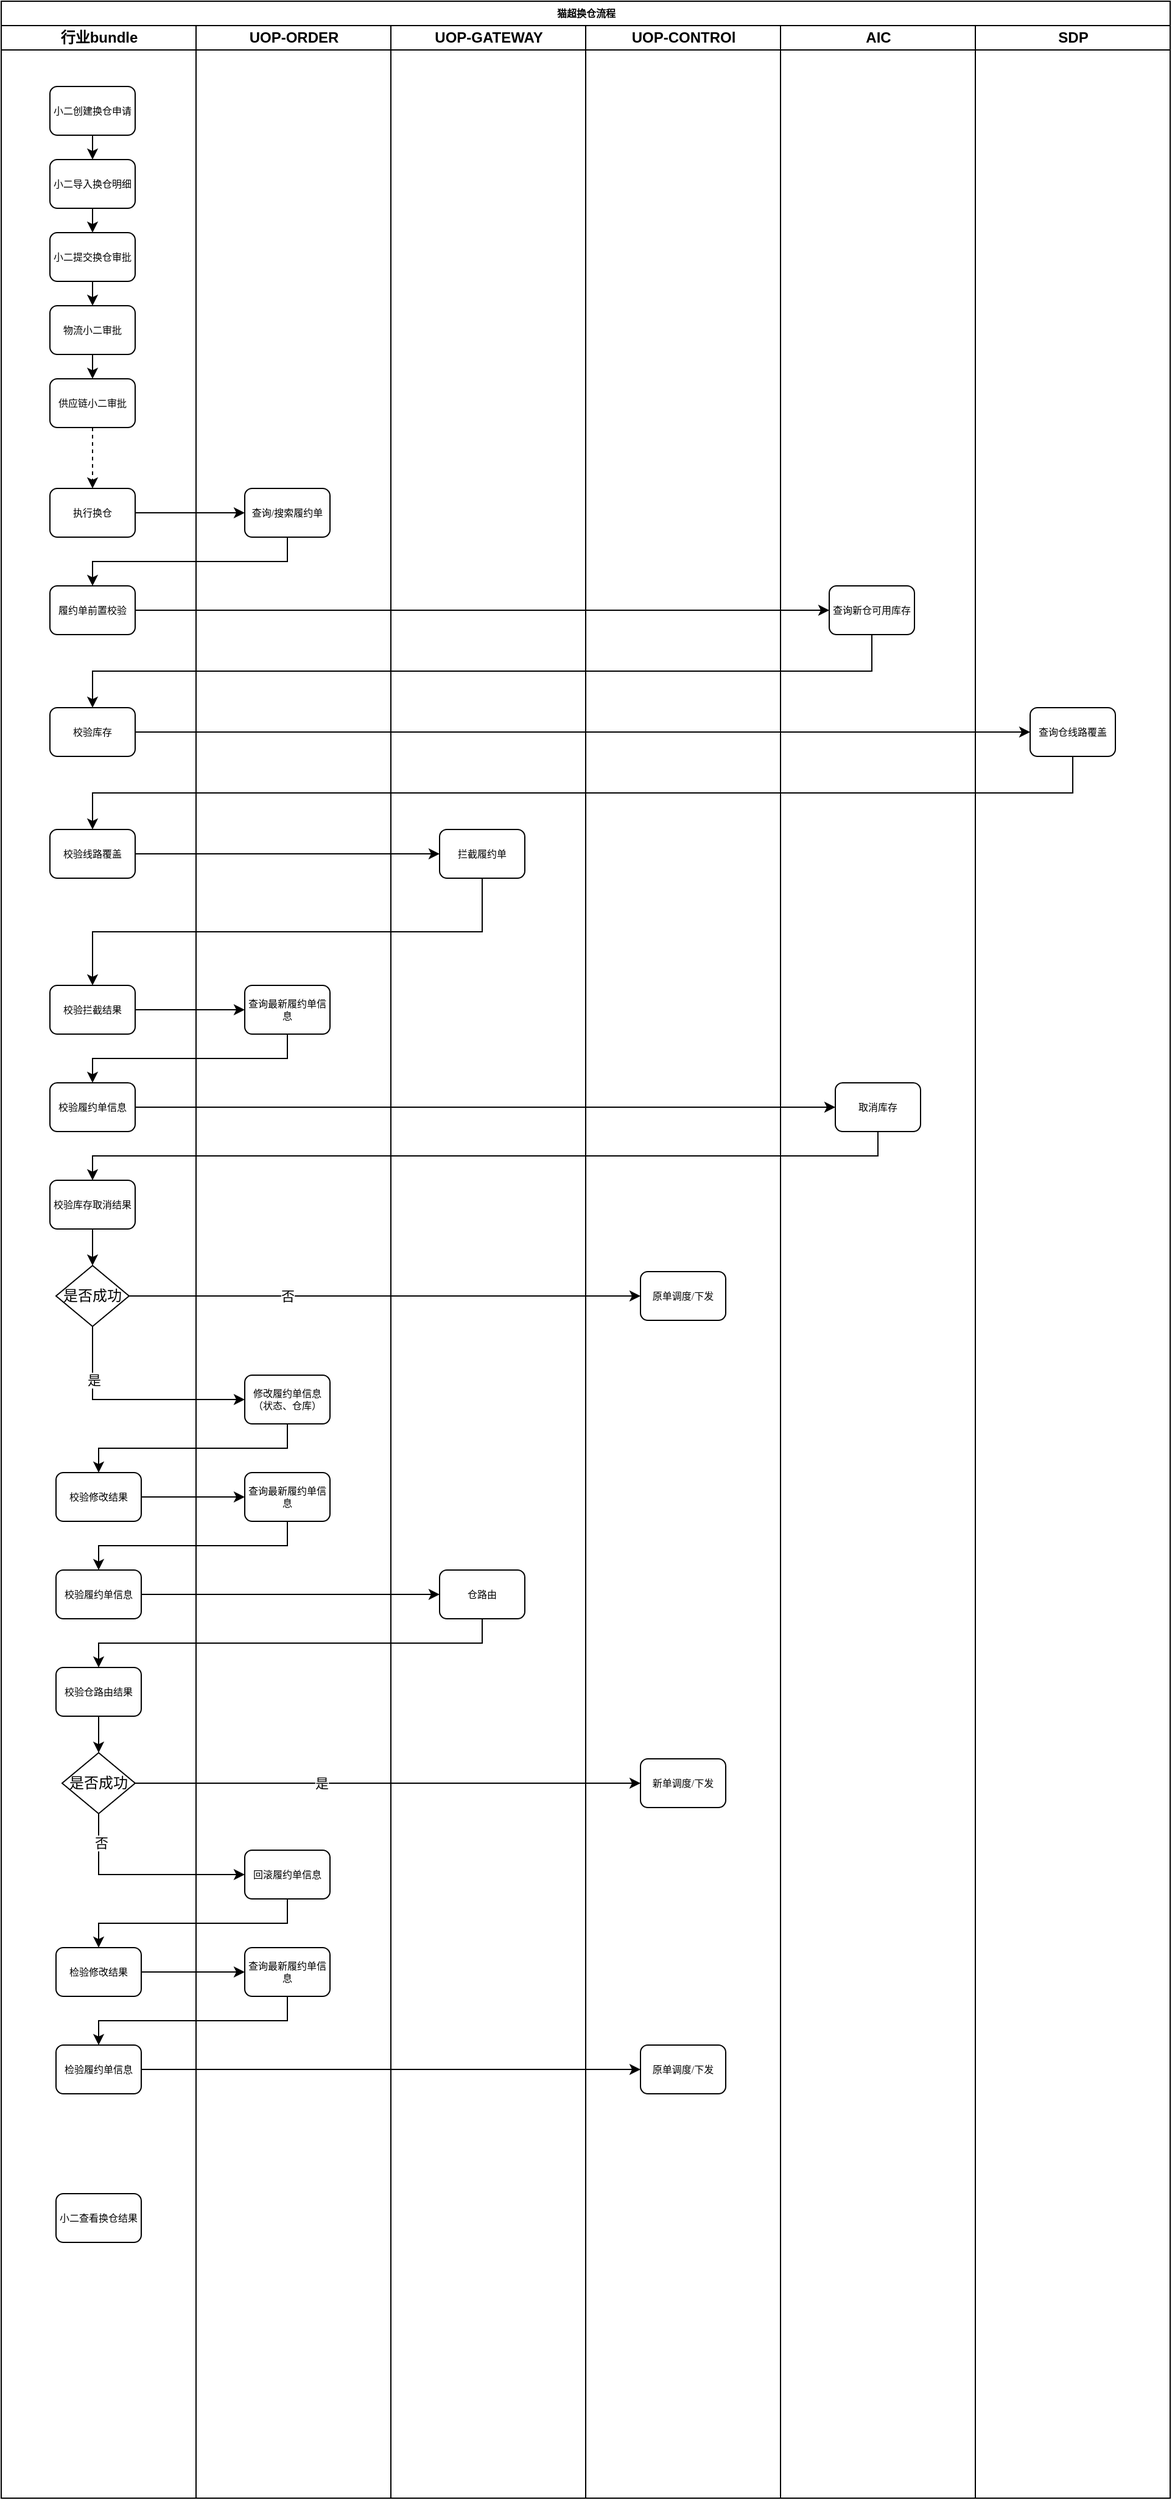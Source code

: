 <mxfile version="18.0.3" type="github">
  <diagram name="Page-1" id="74e2e168-ea6b-b213-b513-2b3c1d86103e">
    <mxGraphModel dx="1298" dy="826" grid="1" gridSize="10" guides="1" tooltips="1" connect="1" arrows="1" fold="1" page="1" pageScale="1" pageWidth="4681" pageHeight="3300" background="none" math="0" shadow="0">
      <root>
        <mxCell id="0" />
        <mxCell id="1" parent="0" />
        <mxCell id="77e6c97f196da883-1" value="猫超换仓流程" style="swimlane;html=1;childLayout=stackLayout;startSize=20;rounded=0;shadow=0;labelBackgroundColor=none;strokeWidth=1;fontFamily=Verdana;fontSize=8;align=center;" parent="1" vertex="1">
          <mxGeometry x="70" y="40" width="960" height="2050" as="geometry" />
        </mxCell>
        <mxCell id="77e6c97f196da883-2" value="行业bundle" style="swimlane;html=1;startSize=20;" parent="77e6c97f196da883-1" vertex="1">
          <mxGeometry y="20" width="160" height="2030" as="geometry" />
        </mxCell>
        <mxCell id="fQ6X1i2hyCeFsSE2rYZc-5" style="edgeStyle=orthogonalEdgeStyle;rounded=0;orthogonalLoop=1;jettySize=auto;html=1;exitX=0.5;exitY=1;exitDx=0;exitDy=0;entryX=0.5;entryY=0;entryDx=0;entryDy=0;" edge="1" parent="77e6c97f196da883-2" source="77e6c97f196da883-12" target="fQ6X1i2hyCeFsSE2rYZc-1">
          <mxGeometry relative="1" as="geometry" />
        </mxCell>
        <mxCell id="77e6c97f196da883-12" value="小二创建换仓申请" style="rounded=1;whiteSpace=wrap;html=1;shadow=0;labelBackgroundColor=none;strokeWidth=1;fontFamily=Verdana;fontSize=8;align=center;" parent="77e6c97f196da883-2" vertex="1">
          <mxGeometry x="40" y="50" width="70" height="40" as="geometry" />
        </mxCell>
        <mxCell id="fQ6X1i2hyCeFsSE2rYZc-6" style="edgeStyle=orthogonalEdgeStyle;rounded=0;orthogonalLoop=1;jettySize=auto;html=1;exitX=0.5;exitY=1;exitDx=0;exitDy=0;entryX=0.5;entryY=0;entryDx=0;entryDy=0;" edge="1" parent="77e6c97f196da883-2" source="fQ6X1i2hyCeFsSE2rYZc-1" target="fQ6X1i2hyCeFsSE2rYZc-2">
          <mxGeometry relative="1" as="geometry" />
        </mxCell>
        <mxCell id="fQ6X1i2hyCeFsSE2rYZc-1" value="小二导入换仓明细" style="rounded=1;whiteSpace=wrap;html=1;shadow=0;labelBackgroundColor=none;strokeWidth=1;fontFamily=Verdana;fontSize=8;align=center;" vertex="1" parent="77e6c97f196da883-2">
          <mxGeometry x="40" y="110" width="70" height="40" as="geometry" />
        </mxCell>
        <mxCell id="fQ6X1i2hyCeFsSE2rYZc-7" style="edgeStyle=orthogonalEdgeStyle;rounded=0;orthogonalLoop=1;jettySize=auto;html=1;exitX=0.5;exitY=1;exitDx=0;exitDy=0;entryX=0.5;entryY=0;entryDx=0;entryDy=0;" edge="1" parent="77e6c97f196da883-2" source="fQ6X1i2hyCeFsSE2rYZc-2" target="fQ6X1i2hyCeFsSE2rYZc-3">
          <mxGeometry relative="1" as="geometry" />
        </mxCell>
        <mxCell id="fQ6X1i2hyCeFsSE2rYZc-2" value="小二提交换仓审批" style="rounded=1;whiteSpace=wrap;html=1;shadow=0;labelBackgroundColor=none;strokeWidth=1;fontFamily=Verdana;fontSize=8;align=center;" vertex="1" parent="77e6c97f196da883-2">
          <mxGeometry x="40" y="170" width="70" height="40" as="geometry" />
        </mxCell>
        <mxCell id="fQ6X1i2hyCeFsSE2rYZc-8" style="edgeStyle=orthogonalEdgeStyle;rounded=0;orthogonalLoop=1;jettySize=auto;html=1;exitX=0.5;exitY=1;exitDx=0;exitDy=0;entryX=0.5;entryY=0;entryDx=0;entryDy=0;" edge="1" parent="77e6c97f196da883-2" source="fQ6X1i2hyCeFsSE2rYZc-3" target="fQ6X1i2hyCeFsSE2rYZc-4">
          <mxGeometry relative="1" as="geometry" />
        </mxCell>
        <mxCell id="fQ6X1i2hyCeFsSE2rYZc-3" value="物流小二审批" style="rounded=1;whiteSpace=wrap;html=1;shadow=0;labelBackgroundColor=none;strokeWidth=1;fontFamily=Verdana;fontSize=8;align=center;" vertex="1" parent="77e6c97f196da883-2">
          <mxGeometry x="40" y="230" width="70" height="40" as="geometry" />
        </mxCell>
        <mxCell id="fQ6X1i2hyCeFsSE2rYZc-20" style="edgeStyle=orthogonalEdgeStyle;rounded=0;orthogonalLoop=1;jettySize=auto;html=1;exitX=0.5;exitY=1;exitDx=0;exitDy=0;entryX=0.5;entryY=0;entryDx=0;entryDy=0;dashed=1;" edge="1" parent="77e6c97f196da883-2" source="fQ6X1i2hyCeFsSE2rYZc-4" target="fQ6X1i2hyCeFsSE2rYZc-19">
          <mxGeometry relative="1" as="geometry" />
        </mxCell>
        <mxCell id="fQ6X1i2hyCeFsSE2rYZc-4" value="供应链小二审批" style="rounded=1;whiteSpace=wrap;html=1;shadow=0;labelBackgroundColor=none;strokeWidth=1;fontFamily=Verdana;fontSize=8;align=center;" vertex="1" parent="77e6c97f196da883-2">
          <mxGeometry x="40" y="290" width="70" height="40" as="geometry" />
        </mxCell>
        <mxCell id="fQ6X1i2hyCeFsSE2rYZc-19" value="执行换仓" style="rounded=1;whiteSpace=wrap;html=1;shadow=0;labelBackgroundColor=none;strokeWidth=1;fontFamily=Verdana;fontSize=8;align=center;" vertex="1" parent="77e6c97f196da883-2">
          <mxGeometry x="40" y="380" width="70" height="40" as="geometry" />
        </mxCell>
        <mxCell id="fQ6X1i2hyCeFsSE2rYZc-35" value="履约单前置校验" style="rounded=1;whiteSpace=wrap;html=1;shadow=0;labelBackgroundColor=none;strokeWidth=1;fontFamily=Verdana;fontSize=8;align=center;" vertex="1" parent="77e6c97f196da883-2">
          <mxGeometry x="40" y="460" width="70" height="40" as="geometry" />
        </mxCell>
        <mxCell id="fQ6X1i2hyCeFsSE2rYZc-42" value="校验拦截结果" style="rounded=1;whiteSpace=wrap;html=1;shadow=0;labelBackgroundColor=none;strokeWidth=1;fontFamily=Verdana;fontSize=8;align=center;" vertex="1" parent="77e6c97f196da883-2">
          <mxGeometry x="40" y="788" width="70" height="40" as="geometry" />
        </mxCell>
        <mxCell id="fQ6X1i2hyCeFsSE2rYZc-47" value="校验履约单信息" style="rounded=1;whiteSpace=wrap;html=1;shadow=0;labelBackgroundColor=none;strokeWidth=1;fontFamily=Verdana;fontSize=8;align=center;" vertex="1" parent="77e6c97f196da883-2">
          <mxGeometry x="40" y="868" width="70" height="40" as="geometry" />
        </mxCell>
        <mxCell id="fQ6X1i2hyCeFsSE2rYZc-71" style="edgeStyle=orthogonalEdgeStyle;rounded=0;orthogonalLoop=1;jettySize=auto;html=1;exitX=0.5;exitY=1;exitDx=0;exitDy=0;entryX=0.5;entryY=0;entryDx=0;entryDy=0;" edge="1" parent="77e6c97f196da883-2" source="fQ6X1i2hyCeFsSE2rYZc-67" target="fQ6X1i2hyCeFsSE2rYZc-70">
          <mxGeometry relative="1" as="geometry" />
        </mxCell>
        <mxCell id="fQ6X1i2hyCeFsSE2rYZc-67" value="校验库存取消结果" style="rounded=1;whiteSpace=wrap;html=1;shadow=0;labelBackgroundColor=none;strokeWidth=1;fontFamily=Verdana;fontSize=8;align=center;" vertex="1" parent="77e6c97f196da883-2">
          <mxGeometry x="40" y="948" width="70" height="40" as="geometry" />
        </mxCell>
        <mxCell id="fQ6X1i2hyCeFsSE2rYZc-70" value="是否成功" style="rhombus;whiteSpace=wrap;html=1;" vertex="1" parent="77e6c97f196da883-2">
          <mxGeometry x="45" y="1018" width="60" height="50" as="geometry" />
        </mxCell>
        <mxCell id="fQ6X1i2hyCeFsSE2rYZc-79" value="校验修改结果" style="rounded=1;whiteSpace=wrap;html=1;shadow=0;labelBackgroundColor=none;strokeWidth=1;fontFamily=Verdana;fontSize=8;align=center;" vertex="1" parent="77e6c97f196da883-2">
          <mxGeometry x="45" y="1188" width="70" height="40" as="geometry" />
        </mxCell>
        <mxCell id="fQ6X1i2hyCeFsSE2rYZc-83" value="校验履约单信息" style="rounded=1;whiteSpace=wrap;html=1;shadow=0;labelBackgroundColor=none;strokeWidth=1;fontFamily=Verdana;fontSize=8;align=center;" vertex="1" parent="77e6c97f196da883-2">
          <mxGeometry x="45" y="1268" width="70" height="40" as="geometry" />
        </mxCell>
        <mxCell id="fQ6X1i2hyCeFsSE2rYZc-90" style="edgeStyle=orthogonalEdgeStyle;rounded=0;orthogonalLoop=1;jettySize=auto;html=1;exitX=0.5;exitY=1;exitDx=0;exitDy=0;entryX=0.5;entryY=0;entryDx=0;entryDy=0;" edge="1" parent="77e6c97f196da883-2" source="fQ6X1i2hyCeFsSE2rYZc-87" target="fQ6X1i2hyCeFsSE2rYZc-89">
          <mxGeometry relative="1" as="geometry" />
        </mxCell>
        <mxCell id="fQ6X1i2hyCeFsSE2rYZc-87" value="校验仓路由结果" style="rounded=1;whiteSpace=wrap;html=1;shadow=0;labelBackgroundColor=none;strokeWidth=1;fontFamily=Verdana;fontSize=8;align=center;" vertex="1" parent="77e6c97f196da883-2">
          <mxGeometry x="45" y="1348" width="70" height="40" as="geometry" />
        </mxCell>
        <mxCell id="fQ6X1i2hyCeFsSE2rYZc-89" value="是否成功" style="rhombus;whiteSpace=wrap;html=1;" vertex="1" parent="77e6c97f196da883-2">
          <mxGeometry x="50" y="1418" width="60" height="50" as="geometry" />
        </mxCell>
        <mxCell id="fQ6X1i2hyCeFsSE2rYZc-97" value="检验修改结果" style="rounded=1;whiteSpace=wrap;html=1;shadow=0;labelBackgroundColor=none;strokeWidth=1;fontFamily=Verdana;fontSize=8;align=center;" vertex="1" parent="77e6c97f196da883-2">
          <mxGeometry x="45" y="1578" width="70" height="40" as="geometry" />
        </mxCell>
        <mxCell id="fQ6X1i2hyCeFsSE2rYZc-101" value="检验履约单信息" style="rounded=1;whiteSpace=wrap;html=1;shadow=0;labelBackgroundColor=none;strokeWidth=1;fontFamily=Verdana;fontSize=8;align=center;" vertex="1" parent="77e6c97f196da883-2">
          <mxGeometry x="45" y="1658" width="70" height="40" as="geometry" />
        </mxCell>
        <mxCell id="fQ6X1i2hyCeFsSE2rYZc-106" value="校验库存" style="rounded=1;whiteSpace=wrap;html=1;shadow=0;labelBackgroundColor=none;strokeWidth=1;fontFamily=Verdana;fontSize=8;align=center;" vertex="1" parent="77e6c97f196da883-2">
          <mxGeometry x="40" y="560" width="70" height="40" as="geometry" />
        </mxCell>
        <mxCell id="fQ6X1i2hyCeFsSE2rYZc-111" value="校验线路覆盖" style="rounded=1;whiteSpace=wrap;html=1;shadow=0;labelBackgroundColor=none;strokeWidth=1;fontFamily=Verdana;fontSize=8;align=center;" vertex="1" parent="77e6c97f196da883-2">
          <mxGeometry x="40" y="660" width="70" height="40" as="geometry" />
        </mxCell>
        <mxCell id="fQ6X1i2hyCeFsSE2rYZc-116" value="小二查看换仓结果" style="rounded=1;whiteSpace=wrap;html=1;shadow=0;labelBackgroundColor=none;strokeWidth=1;fontFamily=Verdana;fontSize=8;align=center;" vertex="1" parent="77e6c97f196da883-2">
          <mxGeometry x="45" y="1780" width="70" height="40" as="geometry" />
        </mxCell>
        <mxCell id="77e6c97f196da883-40" style="edgeStyle=orthogonalEdgeStyle;rounded=1;html=1;labelBackgroundColor=none;startArrow=none;startFill=0;startSize=5;endArrow=classicThin;endFill=1;endSize=5;jettySize=auto;orthogonalLoop=1;strokeWidth=1;fontFamily=Verdana;fontSize=8" parent="77e6c97f196da883-1" target="77e6c97f196da883-24" edge="1">
          <mxGeometry relative="1" as="geometry">
            <mxPoint x="770" y="690" as="sourcePoint" />
          </mxGeometry>
        </mxCell>
        <mxCell id="107ba76e4e335f99-3" style="edgeStyle=orthogonalEdgeStyle;rounded=1;html=1;labelBackgroundColor=none;startArrow=none;startFill=0;startSize=5;endArrow=classicThin;endFill=1;endSize=5;jettySize=auto;orthogonalLoop=1;strokeColor=#000000;strokeWidth=1;fontFamily=Verdana;fontSize=8;fontColor=#000000;" parent="77e6c97f196da883-1" target="77e6c97f196da883-19" edge="1">
          <mxGeometry relative="1" as="geometry">
            <mxPoint x="670" y="610" as="sourcePoint" />
          </mxGeometry>
        </mxCell>
        <mxCell id="107ba76e4e335f99-6" style="edgeStyle=orthogonalEdgeStyle;rounded=1;html=1;labelBackgroundColor=none;startArrow=none;startFill=0;startSize=5;endArrow=classicThin;endFill=1;endSize=5;jettySize=auto;orthogonalLoop=1;strokeWidth=1;fontFamily=Verdana;fontSize=8" parent="77e6c97f196da883-1" source="77e6c97f196da883-14" edge="1">
          <mxGeometry relative="1" as="geometry">
            <mxPoint x="510" y="610" as="targetPoint" />
          </mxGeometry>
        </mxCell>
        <mxCell id="77e6c97f196da883-3" value="UOP-ORDER" style="swimlane;html=1;startSize=20;" parent="77e6c97f196da883-1" vertex="1">
          <mxGeometry x="160" y="20" width="160" height="2030" as="geometry" />
        </mxCell>
        <mxCell id="fQ6X1i2hyCeFsSE2rYZc-33" value="查询/搜索履约单" style="rounded=1;whiteSpace=wrap;html=1;shadow=0;labelBackgroundColor=none;strokeWidth=1;fontFamily=Verdana;fontSize=8;align=center;" vertex="1" parent="77e6c97f196da883-3">
          <mxGeometry x="40" y="380" width="70" height="40" as="geometry" />
        </mxCell>
        <mxCell id="fQ6X1i2hyCeFsSE2rYZc-45" value="查询最新履约单信息" style="rounded=1;whiteSpace=wrap;html=1;shadow=0;labelBackgroundColor=none;strokeWidth=1;fontFamily=Verdana;fontSize=8;align=center;" vertex="1" parent="77e6c97f196da883-3">
          <mxGeometry x="40" y="788" width="70" height="40" as="geometry" />
        </mxCell>
        <mxCell id="fQ6X1i2hyCeFsSE2rYZc-76" value="修改履约单信息（状态、仓库）" style="rounded=1;whiteSpace=wrap;html=1;shadow=0;labelBackgroundColor=none;strokeWidth=1;fontFamily=Verdana;fontSize=8;align=center;" vertex="1" parent="77e6c97f196da883-3">
          <mxGeometry x="40" y="1108" width="70" height="40" as="geometry" />
        </mxCell>
        <mxCell id="fQ6X1i2hyCeFsSE2rYZc-81" value="&lt;span style=&quot;&quot;&gt;查询最新履约单信息&lt;/span&gt;" style="rounded=1;whiteSpace=wrap;html=1;shadow=0;labelBackgroundColor=none;strokeWidth=1;fontFamily=Verdana;fontSize=8;align=center;" vertex="1" parent="77e6c97f196da883-3">
          <mxGeometry x="40" y="1188" width="70" height="40" as="geometry" />
        </mxCell>
        <mxCell id="fQ6X1i2hyCeFsSE2rYZc-95" value="回滚履约单信息" style="rounded=1;whiteSpace=wrap;html=1;shadow=0;labelBackgroundColor=none;strokeWidth=1;fontFamily=Verdana;fontSize=8;align=center;" vertex="1" parent="77e6c97f196da883-3">
          <mxGeometry x="40" y="1498" width="70" height="40" as="geometry" />
        </mxCell>
        <mxCell id="fQ6X1i2hyCeFsSE2rYZc-99" value="&lt;span style=&quot;&quot;&gt;查询最新履约单信息&lt;/span&gt;" style="rounded=1;whiteSpace=wrap;html=1;shadow=0;labelBackgroundColor=none;strokeWidth=1;fontFamily=Verdana;fontSize=8;align=center;" vertex="1" parent="77e6c97f196da883-3">
          <mxGeometry x="40" y="1578" width="70" height="40" as="geometry" />
        </mxCell>
        <mxCell id="77e6c97f196da883-4" value="UOP-GATEWAY" style="swimlane;html=1;startSize=20;" parent="77e6c97f196da883-1" vertex="1">
          <mxGeometry x="320" y="20" width="160" height="2030" as="geometry" />
        </mxCell>
        <mxCell id="fQ6X1i2hyCeFsSE2rYZc-39" value="拦截履约单" style="rounded=1;whiteSpace=wrap;html=1;shadow=0;labelBackgroundColor=none;strokeWidth=1;fontFamily=Verdana;fontSize=8;align=center;" vertex="1" parent="77e6c97f196da883-4">
          <mxGeometry x="40" y="660" width="70" height="40" as="geometry" />
        </mxCell>
        <mxCell id="fQ6X1i2hyCeFsSE2rYZc-85" value="仓路由" style="rounded=1;whiteSpace=wrap;html=1;shadow=0;labelBackgroundColor=none;strokeWidth=1;fontFamily=Verdana;fontSize=8;align=center;" vertex="1" parent="77e6c97f196da883-4">
          <mxGeometry x="40" y="1268" width="70" height="40" as="geometry" />
        </mxCell>
        <mxCell id="77e6c97f196da883-5" value="UOP-CONTROl" style="swimlane;html=1;startSize=20;" parent="77e6c97f196da883-1" vertex="1">
          <mxGeometry x="480" y="20" width="160" height="2030" as="geometry" />
        </mxCell>
        <mxCell id="fQ6X1i2hyCeFsSE2rYZc-72" value="原单调度/下发" style="rounded=1;whiteSpace=wrap;html=1;shadow=0;labelBackgroundColor=none;strokeWidth=1;fontFamily=Verdana;fontSize=8;align=center;" vertex="1" parent="77e6c97f196da883-5">
          <mxGeometry x="45" y="1023" width="70" height="40" as="geometry" />
        </mxCell>
        <mxCell id="fQ6X1i2hyCeFsSE2rYZc-91" value="新单调度/下发" style="rounded=1;whiteSpace=wrap;html=1;shadow=0;labelBackgroundColor=none;strokeWidth=1;fontFamily=Verdana;fontSize=8;align=center;" vertex="1" parent="77e6c97f196da883-5">
          <mxGeometry x="45" y="1423" width="70" height="40" as="geometry" />
        </mxCell>
        <mxCell id="fQ6X1i2hyCeFsSE2rYZc-94" value="原单调度/下发" style="rounded=1;whiteSpace=wrap;html=1;shadow=0;labelBackgroundColor=none;strokeWidth=1;fontFamily=Verdana;fontSize=8;align=center;" vertex="1" parent="77e6c97f196da883-5">
          <mxGeometry x="45" y="1658" width="70" height="40" as="geometry" />
        </mxCell>
        <mxCell id="77e6c97f196da883-6" value="AIC" style="swimlane;html=1;startSize=20;" parent="77e6c97f196da883-1" vertex="1">
          <mxGeometry x="640" y="20" width="160" height="2030" as="geometry" />
        </mxCell>
        <mxCell id="77e6c97f196da883-37" style="edgeStyle=orthogonalEdgeStyle;rounded=1;html=1;labelBackgroundColor=none;startArrow=none;startFill=0;startSize=5;endArrow=classicThin;endFill=1;endSize=5;jettySize=auto;orthogonalLoop=1;strokeWidth=1;fontFamily=Verdana;fontSize=8" parent="77e6c97f196da883-6" target="77e6c97f196da883-21" edge="1">
          <mxGeometry relative="1" as="geometry">
            <mxPoint x="80" y="460" as="sourcePoint" />
          </mxGeometry>
        </mxCell>
        <mxCell id="fQ6X1i2hyCeFsSE2rYZc-65" value="取消库存" style="rounded=1;whiteSpace=wrap;html=1;shadow=0;labelBackgroundColor=none;strokeWidth=1;fontFamily=Verdana;fontSize=8;align=center;" vertex="1" parent="77e6c97f196da883-6">
          <mxGeometry x="45" y="868" width="70" height="40" as="geometry" />
        </mxCell>
        <mxCell id="fQ6X1i2hyCeFsSE2rYZc-104" value="查询新仓可用库存" style="rounded=1;whiteSpace=wrap;html=1;shadow=0;labelBackgroundColor=none;strokeWidth=1;fontFamily=Verdana;fontSize=8;align=center;" vertex="1" parent="77e6c97f196da883-6">
          <mxGeometry x="40" y="460" width="70" height="40" as="geometry" />
        </mxCell>
        <mxCell id="77e6c97f196da883-7" value="SDP" style="swimlane;html=1;startSize=20;" parent="77e6c97f196da883-1" vertex="1">
          <mxGeometry x="800" y="20" width="160" height="2030" as="geometry">
            <mxRectangle x="800" y="20" width="50" height="2030" as="alternateBounds" />
          </mxGeometry>
        </mxCell>
        <mxCell id="fQ6X1i2hyCeFsSE2rYZc-109" value="查询仓线路覆盖" style="rounded=1;whiteSpace=wrap;html=1;shadow=0;labelBackgroundColor=none;strokeWidth=1;fontFamily=Verdana;fontSize=8;align=center;" vertex="1" parent="77e6c97f196da883-7">
          <mxGeometry x="45" y="560" width="70" height="40" as="geometry" />
        </mxCell>
        <mxCell id="fQ6X1i2hyCeFsSE2rYZc-34" style="edgeStyle=orthogonalEdgeStyle;rounded=0;orthogonalLoop=1;jettySize=auto;html=1;exitX=1;exitY=0.5;exitDx=0;exitDy=0;entryX=0;entryY=0.5;entryDx=0;entryDy=0;" edge="1" parent="77e6c97f196da883-1" source="fQ6X1i2hyCeFsSE2rYZc-19" target="fQ6X1i2hyCeFsSE2rYZc-33">
          <mxGeometry relative="1" as="geometry" />
        </mxCell>
        <mxCell id="fQ6X1i2hyCeFsSE2rYZc-36" style="edgeStyle=orthogonalEdgeStyle;rounded=0;orthogonalLoop=1;jettySize=auto;html=1;exitX=0.5;exitY=1;exitDx=0;exitDy=0;entryX=0.5;entryY=0;entryDx=0;entryDy=0;" edge="1" parent="77e6c97f196da883-1" source="fQ6X1i2hyCeFsSE2rYZc-33" target="fQ6X1i2hyCeFsSE2rYZc-35">
          <mxGeometry relative="1" as="geometry" />
        </mxCell>
        <mxCell id="fQ6X1i2hyCeFsSE2rYZc-44" style="edgeStyle=orthogonalEdgeStyle;rounded=0;orthogonalLoop=1;jettySize=auto;html=1;exitX=0.5;exitY=1;exitDx=0;exitDy=0;entryX=0.5;entryY=0;entryDx=0;entryDy=0;" edge="1" parent="77e6c97f196da883-1" source="fQ6X1i2hyCeFsSE2rYZc-39" target="fQ6X1i2hyCeFsSE2rYZc-42">
          <mxGeometry relative="1" as="geometry" />
        </mxCell>
        <mxCell id="fQ6X1i2hyCeFsSE2rYZc-46" style="edgeStyle=orthogonalEdgeStyle;rounded=0;orthogonalLoop=1;jettySize=auto;html=1;exitX=1;exitY=0.5;exitDx=0;exitDy=0;entryX=0;entryY=0.5;entryDx=0;entryDy=0;" edge="1" parent="77e6c97f196da883-1" source="fQ6X1i2hyCeFsSE2rYZc-42" target="fQ6X1i2hyCeFsSE2rYZc-45">
          <mxGeometry relative="1" as="geometry" />
        </mxCell>
        <mxCell id="fQ6X1i2hyCeFsSE2rYZc-49" style="edgeStyle=orthogonalEdgeStyle;rounded=0;orthogonalLoop=1;jettySize=auto;html=1;exitX=0.5;exitY=1;exitDx=0;exitDy=0;entryX=0.5;entryY=0;entryDx=0;entryDy=0;" edge="1" parent="77e6c97f196da883-1" source="fQ6X1i2hyCeFsSE2rYZc-45" target="fQ6X1i2hyCeFsSE2rYZc-47">
          <mxGeometry relative="1" as="geometry" />
        </mxCell>
        <mxCell id="fQ6X1i2hyCeFsSE2rYZc-66" style="edgeStyle=orthogonalEdgeStyle;rounded=0;orthogonalLoop=1;jettySize=auto;html=1;exitX=1;exitY=0.5;exitDx=0;exitDy=0;entryX=0;entryY=0.5;entryDx=0;entryDy=0;" edge="1" parent="77e6c97f196da883-1" source="fQ6X1i2hyCeFsSE2rYZc-47" target="fQ6X1i2hyCeFsSE2rYZc-65">
          <mxGeometry relative="1" as="geometry" />
        </mxCell>
        <mxCell id="fQ6X1i2hyCeFsSE2rYZc-69" style="edgeStyle=orthogonalEdgeStyle;rounded=0;orthogonalLoop=1;jettySize=auto;html=1;exitX=0.5;exitY=1;exitDx=0;exitDy=0;" edge="1" parent="77e6c97f196da883-1" source="fQ6X1i2hyCeFsSE2rYZc-65" target="fQ6X1i2hyCeFsSE2rYZc-67">
          <mxGeometry relative="1" as="geometry" />
        </mxCell>
        <mxCell id="fQ6X1i2hyCeFsSE2rYZc-73" style="edgeStyle=orthogonalEdgeStyle;rounded=0;orthogonalLoop=1;jettySize=auto;html=1;exitX=1;exitY=0.5;exitDx=0;exitDy=0;entryX=0;entryY=0.5;entryDx=0;entryDy=0;" edge="1" parent="77e6c97f196da883-1" source="fQ6X1i2hyCeFsSE2rYZc-70" target="fQ6X1i2hyCeFsSE2rYZc-72">
          <mxGeometry relative="1" as="geometry" />
        </mxCell>
        <mxCell id="fQ6X1i2hyCeFsSE2rYZc-75" value="否" style="edgeLabel;html=1;align=center;verticalAlign=middle;resizable=0;points=[];" vertex="1" connectable="0" parent="fQ6X1i2hyCeFsSE2rYZc-73">
          <mxGeometry x="-0.384" y="1" relative="1" as="geometry">
            <mxPoint y="1" as="offset" />
          </mxGeometry>
        </mxCell>
        <mxCell id="fQ6X1i2hyCeFsSE2rYZc-77" style="edgeStyle=orthogonalEdgeStyle;rounded=0;orthogonalLoop=1;jettySize=auto;html=1;exitX=0.5;exitY=1;exitDx=0;exitDy=0;entryX=0;entryY=0.5;entryDx=0;entryDy=0;" edge="1" parent="77e6c97f196da883-1" source="fQ6X1i2hyCeFsSE2rYZc-70" target="fQ6X1i2hyCeFsSE2rYZc-76">
          <mxGeometry relative="1" as="geometry" />
        </mxCell>
        <mxCell id="fQ6X1i2hyCeFsSE2rYZc-78" value="是" style="edgeLabel;html=1;align=center;verticalAlign=middle;resizable=0;points=[];" vertex="1" connectable="0" parent="fQ6X1i2hyCeFsSE2rYZc-77">
          <mxGeometry x="-0.53" y="1" relative="1" as="geometry">
            <mxPoint as="offset" />
          </mxGeometry>
        </mxCell>
        <mxCell id="fQ6X1i2hyCeFsSE2rYZc-80" style="edgeStyle=orthogonalEdgeStyle;rounded=0;orthogonalLoop=1;jettySize=auto;html=1;exitX=0.5;exitY=1;exitDx=0;exitDy=0;entryX=0.5;entryY=0;entryDx=0;entryDy=0;" edge="1" parent="77e6c97f196da883-1" source="fQ6X1i2hyCeFsSE2rYZc-76" target="fQ6X1i2hyCeFsSE2rYZc-79">
          <mxGeometry relative="1" as="geometry" />
        </mxCell>
        <mxCell id="fQ6X1i2hyCeFsSE2rYZc-82" style="edgeStyle=orthogonalEdgeStyle;rounded=0;orthogonalLoop=1;jettySize=auto;html=1;exitX=1;exitY=0.5;exitDx=0;exitDy=0;entryX=0;entryY=0.5;entryDx=0;entryDy=0;" edge="1" parent="77e6c97f196da883-1" source="fQ6X1i2hyCeFsSE2rYZc-79" target="fQ6X1i2hyCeFsSE2rYZc-81">
          <mxGeometry relative="1" as="geometry" />
        </mxCell>
        <mxCell id="fQ6X1i2hyCeFsSE2rYZc-84" style="edgeStyle=orthogonalEdgeStyle;rounded=0;orthogonalLoop=1;jettySize=auto;html=1;exitX=0.5;exitY=1;exitDx=0;exitDy=0;entryX=0.5;entryY=0;entryDx=0;entryDy=0;" edge="1" parent="77e6c97f196da883-1" source="fQ6X1i2hyCeFsSE2rYZc-81" target="fQ6X1i2hyCeFsSE2rYZc-83">
          <mxGeometry relative="1" as="geometry" />
        </mxCell>
        <mxCell id="fQ6X1i2hyCeFsSE2rYZc-86" style="edgeStyle=orthogonalEdgeStyle;rounded=0;orthogonalLoop=1;jettySize=auto;html=1;exitX=1;exitY=0.5;exitDx=0;exitDy=0;entryX=0;entryY=0.5;entryDx=0;entryDy=0;" edge="1" parent="77e6c97f196da883-1" source="fQ6X1i2hyCeFsSE2rYZc-83" target="fQ6X1i2hyCeFsSE2rYZc-85">
          <mxGeometry relative="1" as="geometry" />
        </mxCell>
        <mxCell id="fQ6X1i2hyCeFsSE2rYZc-88" style="edgeStyle=orthogonalEdgeStyle;rounded=0;orthogonalLoop=1;jettySize=auto;html=1;exitX=0.5;exitY=1;exitDx=0;exitDy=0;entryX=0.5;entryY=0;entryDx=0;entryDy=0;" edge="1" parent="77e6c97f196da883-1" source="fQ6X1i2hyCeFsSE2rYZc-85" target="fQ6X1i2hyCeFsSE2rYZc-87">
          <mxGeometry relative="1" as="geometry" />
        </mxCell>
        <mxCell id="fQ6X1i2hyCeFsSE2rYZc-92" style="edgeStyle=orthogonalEdgeStyle;rounded=0;orthogonalLoop=1;jettySize=auto;html=1;exitX=1;exitY=0.5;exitDx=0;exitDy=0;entryX=0;entryY=0.5;entryDx=0;entryDy=0;" edge="1" parent="77e6c97f196da883-1" source="fQ6X1i2hyCeFsSE2rYZc-89" target="fQ6X1i2hyCeFsSE2rYZc-91">
          <mxGeometry relative="1" as="geometry" />
        </mxCell>
        <mxCell id="fQ6X1i2hyCeFsSE2rYZc-93" value="是" style="edgeLabel;html=1;align=center;verticalAlign=middle;resizable=0;points=[];" vertex="1" connectable="0" parent="fQ6X1i2hyCeFsSE2rYZc-92">
          <mxGeometry x="-0.263" relative="1" as="geometry">
            <mxPoint as="offset" />
          </mxGeometry>
        </mxCell>
        <mxCell id="fQ6X1i2hyCeFsSE2rYZc-96" style="edgeStyle=orthogonalEdgeStyle;rounded=0;orthogonalLoop=1;jettySize=auto;html=1;exitX=0.5;exitY=1;exitDx=0;exitDy=0;entryX=0;entryY=0.5;entryDx=0;entryDy=0;" edge="1" parent="77e6c97f196da883-1" source="fQ6X1i2hyCeFsSE2rYZc-89" target="fQ6X1i2hyCeFsSE2rYZc-95">
          <mxGeometry relative="1" as="geometry" />
        </mxCell>
        <mxCell id="fQ6X1i2hyCeFsSE2rYZc-115" value="否" style="edgeLabel;html=1;align=center;verticalAlign=middle;resizable=0;points=[];" vertex="1" connectable="0" parent="fQ6X1i2hyCeFsSE2rYZc-96">
          <mxGeometry x="-0.735" y="2" relative="1" as="geometry">
            <mxPoint y="1" as="offset" />
          </mxGeometry>
        </mxCell>
        <mxCell id="fQ6X1i2hyCeFsSE2rYZc-98" style="edgeStyle=orthogonalEdgeStyle;rounded=0;orthogonalLoop=1;jettySize=auto;html=1;exitX=0.5;exitY=1;exitDx=0;exitDy=0;entryX=0.5;entryY=0;entryDx=0;entryDy=0;" edge="1" parent="77e6c97f196da883-1" source="fQ6X1i2hyCeFsSE2rYZc-95" target="fQ6X1i2hyCeFsSE2rYZc-97">
          <mxGeometry relative="1" as="geometry" />
        </mxCell>
        <mxCell id="fQ6X1i2hyCeFsSE2rYZc-100" style="edgeStyle=orthogonalEdgeStyle;rounded=0;orthogonalLoop=1;jettySize=auto;html=1;exitX=1;exitY=0.5;exitDx=0;exitDy=0;entryX=0;entryY=0.5;entryDx=0;entryDy=0;" edge="1" parent="77e6c97f196da883-1" source="fQ6X1i2hyCeFsSE2rYZc-97" target="fQ6X1i2hyCeFsSE2rYZc-99">
          <mxGeometry relative="1" as="geometry" />
        </mxCell>
        <mxCell id="fQ6X1i2hyCeFsSE2rYZc-102" style="edgeStyle=orthogonalEdgeStyle;rounded=0;orthogonalLoop=1;jettySize=auto;html=1;exitX=0.5;exitY=1;exitDx=0;exitDy=0;entryX=0.5;entryY=0;entryDx=0;entryDy=0;" edge="1" parent="77e6c97f196da883-1" source="fQ6X1i2hyCeFsSE2rYZc-99" target="fQ6X1i2hyCeFsSE2rYZc-101">
          <mxGeometry relative="1" as="geometry" />
        </mxCell>
        <mxCell id="fQ6X1i2hyCeFsSE2rYZc-103" style="edgeStyle=orthogonalEdgeStyle;rounded=0;orthogonalLoop=1;jettySize=auto;html=1;exitX=1;exitY=0.5;exitDx=0;exitDy=0;entryX=0;entryY=0.5;entryDx=0;entryDy=0;" edge="1" parent="77e6c97f196da883-1" source="fQ6X1i2hyCeFsSE2rYZc-101" target="fQ6X1i2hyCeFsSE2rYZc-94">
          <mxGeometry relative="1" as="geometry" />
        </mxCell>
        <mxCell id="fQ6X1i2hyCeFsSE2rYZc-105" style="edgeStyle=orthogonalEdgeStyle;rounded=0;orthogonalLoop=1;jettySize=auto;html=1;exitX=1;exitY=0.5;exitDx=0;exitDy=0;entryX=0;entryY=0.5;entryDx=0;entryDy=0;" edge="1" parent="77e6c97f196da883-1" source="fQ6X1i2hyCeFsSE2rYZc-35" target="fQ6X1i2hyCeFsSE2rYZc-104">
          <mxGeometry relative="1" as="geometry" />
        </mxCell>
        <mxCell id="fQ6X1i2hyCeFsSE2rYZc-107" style="edgeStyle=orthogonalEdgeStyle;rounded=0;orthogonalLoop=1;jettySize=auto;html=1;exitX=0.5;exitY=1;exitDx=0;exitDy=0;entryX=0.5;entryY=0;entryDx=0;entryDy=0;" edge="1" parent="77e6c97f196da883-1" source="fQ6X1i2hyCeFsSE2rYZc-104" target="fQ6X1i2hyCeFsSE2rYZc-106">
          <mxGeometry relative="1" as="geometry" />
        </mxCell>
        <mxCell id="fQ6X1i2hyCeFsSE2rYZc-110" style="edgeStyle=orthogonalEdgeStyle;rounded=0;orthogonalLoop=1;jettySize=auto;html=1;exitX=1;exitY=0.5;exitDx=0;exitDy=0;entryX=0;entryY=0.5;entryDx=0;entryDy=0;" edge="1" parent="77e6c97f196da883-1" source="fQ6X1i2hyCeFsSE2rYZc-106" target="fQ6X1i2hyCeFsSE2rYZc-109">
          <mxGeometry relative="1" as="geometry">
            <mxPoint x="800" y="570" as="targetPoint" />
          </mxGeometry>
        </mxCell>
        <mxCell id="fQ6X1i2hyCeFsSE2rYZc-112" style="edgeStyle=orthogonalEdgeStyle;rounded=0;orthogonalLoop=1;jettySize=auto;html=1;exitX=0.5;exitY=1;exitDx=0;exitDy=0;entryX=0.5;entryY=0;entryDx=0;entryDy=0;" edge="1" parent="77e6c97f196da883-1" source="fQ6X1i2hyCeFsSE2rYZc-109" target="fQ6X1i2hyCeFsSE2rYZc-111">
          <mxGeometry relative="1" as="geometry" />
        </mxCell>
        <mxCell id="fQ6X1i2hyCeFsSE2rYZc-114" style="edgeStyle=orthogonalEdgeStyle;rounded=0;orthogonalLoop=1;jettySize=auto;html=1;exitX=1;exitY=0.5;exitDx=0;exitDy=0;entryX=0;entryY=0.5;entryDx=0;entryDy=0;" edge="1" parent="77e6c97f196da883-1" source="fQ6X1i2hyCeFsSE2rYZc-111" target="fQ6X1i2hyCeFsSE2rYZc-39">
          <mxGeometry relative="1" as="geometry" />
        </mxCell>
      </root>
    </mxGraphModel>
  </diagram>
</mxfile>
